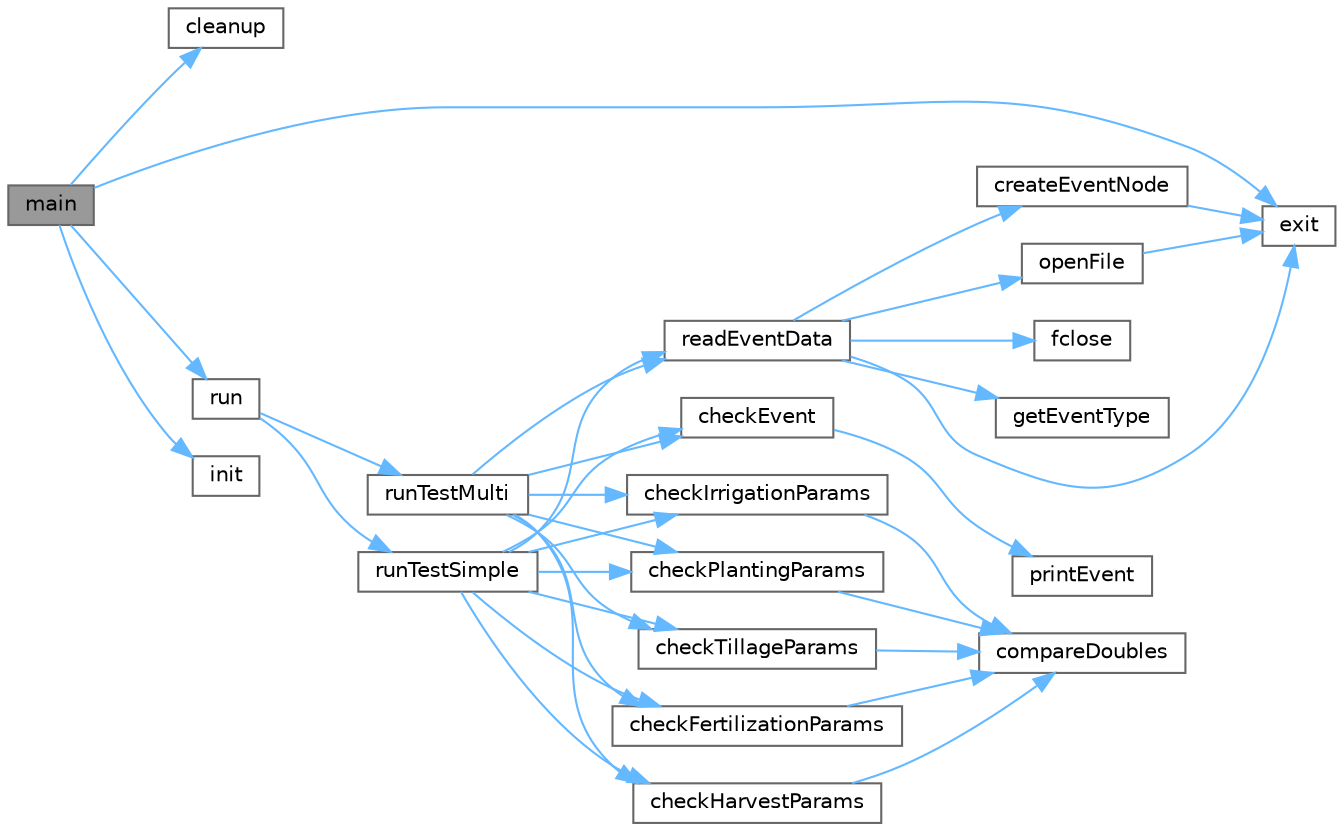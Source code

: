digraph "main"
{
 // LATEX_PDF_SIZE
  bgcolor="transparent";
  edge [fontname=Helvetica,fontsize=10,labelfontname=Helvetica,labelfontsize=10];
  node [fontname=Helvetica,fontsize=10,shape=box,height=0.2,width=0.4];
  rankdir="LR";
  Node1 [id="Node000001",label="main",height=0.2,width=0.4,color="gray40", fillcolor="grey60", style="filled", fontcolor="black",tooltip=" "];
  Node1 -> Node2 [id="edge34_Node000001_Node000002",color="steelblue1",style="solid",tooltip=" "];
  Node2 [id="Node000002",label="cleanup",height=0.2,width=0.4,color="grey40", fillcolor="white", style="filled",URL="$dd/dde/test_event_infra_8c.html#a4b66d5e31b5dc18b314c8a68163263bd",tooltip=" "];
  Node1 -> Node3 [id="edge35_Node000001_Node000003",color="steelblue1",style="solid",tooltip=" "];
  Node3 [id="Node000003",label="exit",height=0.2,width=0.4,color="grey40", fillcolor="white", style="filled",URL="$da/d39/exit_handler_8c.html#a7b17e5913b7dff48eec9ba3976ccfd3c",tooltip=" "];
  Node1 -> Node4 [id="edge36_Node000001_Node000004",color="steelblue1",style="solid",tooltip=" "];
  Node4 [id="Node000004",label="init",height=0.2,width=0.4,color="grey40", fillcolor="white", style="filled",URL="$dd/dde/test_event_infra_8c.html#a05848de25ac2dbec233935058a1d24b4",tooltip=" "];
  Node1 -> Node5 [id="edge37_Node000001_Node000005",color="steelblue1",style="solid",tooltip=" "];
  Node5 [id="Node000005",label="run",height=0.2,width=0.4,color="grey40", fillcolor="white", style="filled",URL="$dd/dde/test_event_infra_8c.html#a58e8be2db2660128e4e6456a9c981fb5",tooltip=" "];
  Node5 -> Node6 [id="edge38_Node000005_Node000006",color="steelblue1",style="solid",tooltip=" "];
  Node6 [id="Node000006",label="runTestMulti",height=0.2,width=0.4,color="grey40", fillcolor="white", style="filled",URL="$dd/dde/test_event_infra_8c.html#ae5ef636e66fb0b9d103c2a12d7aaba05",tooltip=" "];
  Node6 -> Node7 [id="edge39_Node000006_Node000007",color="steelblue1",style="solid",tooltip=" "];
  Node7 [id="Node000007",label="checkEvent",height=0.2,width=0.4,color="grey40", fillcolor="white", style="filled",URL="$dd/dde/test_event_infra_8c.html#a73799a2f875b6d6f871aefdda0f23d74",tooltip=" "];
  Node7 -> Node8 [id="edge40_Node000007_Node000008",color="steelblue1",style="solid",tooltip=" "];
  Node8 [id="Node000008",label="printEvent",height=0.2,width=0.4,color="grey40", fillcolor="white", style="filled",URL="$de/deb/events_8c.html#aeda31871c170fe492587b17f70382344",tooltip=" "];
  Node6 -> Node9 [id="edge41_Node000006_Node000009",color="steelblue1",style="solid",tooltip=" "];
  Node9 [id="Node000009",label="checkFertilizationParams",height=0.2,width=0.4,color="grey40", fillcolor="white", style="filled",URL="$dd/dde/test_event_infra_8c.html#a57b9c2fea24d2dee0cee499bba94f435",tooltip=" "];
  Node9 -> Node10 [id="edge42_Node000009_Node000010",color="steelblue1",style="solid",tooltip=" "];
  Node10 [id="Node000010",label="compareDoubles",height=0.2,width=0.4,color="grey40", fillcolor="white", style="filled",URL="$d5/d60/utils_8h.html#a3315704f40142ab087f23519fcea3f75",tooltip=" "];
  Node6 -> Node11 [id="edge43_Node000006_Node000011",color="steelblue1",style="solid",tooltip=" "];
  Node11 [id="Node000011",label="checkHarvestParams",height=0.2,width=0.4,color="grey40", fillcolor="white", style="filled",URL="$dd/dde/test_event_infra_8c.html#ae8976318d91dcf7ab365cf814b5febc8",tooltip=" "];
  Node11 -> Node10 [id="edge44_Node000011_Node000010",color="steelblue1",style="solid",tooltip=" "];
  Node6 -> Node12 [id="edge45_Node000006_Node000012",color="steelblue1",style="solid",tooltip=" "];
  Node12 [id="Node000012",label="checkIrrigationParams",height=0.2,width=0.4,color="grey40", fillcolor="white", style="filled",URL="$dd/dde/test_event_infra_8c.html#a558df7395a461c9093cc11a03b1a1279",tooltip=" "];
  Node12 -> Node10 [id="edge46_Node000012_Node000010",color="steelblue1",style="solid",tooltip=" "];
  Node6 -> Node13 [id="edge47_Node000006_Node000013",color="steelblue1",style="solid",tooltip=" "];
  Node13 [id="Node000013",label="checkPlantingParams",height=0.2,width=0.4,color="grey40", fillcolor="white", style="filled",URL="$dd/dde/test_event_infra_8c.html#ad4338a12f42d18dcde569903e0c8ec7f",tooltip=" "];
  Node13 -> Node10 [id="edge48_Node000013_Node000010",color="steelblue1",style="solid",tooltip=" "];
  Node6 -> Node14 [id="edge49_Node000006_Node000014",color="steelblue1",style="solid",tooltip=" "];
  Node14 [id="Node000014",label="checkTillageParams",height=0.2,width=0.4,color="grey40", fillcolor="white", style="filled",URL="$dd/dde/test_event_infra_8c.html#a5bf0ee0f6c8e291d5e54d5523ff3aab7",tooltip=" "];
  Node14 -> Node10 [id="edge50_Node000014_Node000010",color="steelblue1",style="solid",tooltip=" "];
  Node6 -> Node15 [id="edge51_Node000006_Node000015",color="steelblue1",style="solid",tooltip=" "];
  Node15 [id="Node000015",label="readEventData",height=0.2,width=0.4,color="grey40", fillcolor="white", style="filled",URL="$de/deb/events_8c.html#a23276d1145e6335ce7579bbbd6c27404",tooltip=" "];
  Node15 -> Node16 [id="edge52_Node000015_Node000016",color="steelblue1",style="solid",tooltip=" "];
  Node16 [id="Node000016",label="createEventNode",height=0.2,width=0.4,color="grey40", fillcolor="white", style="filled",URL="$de/deb/events_8c.html#a3145169f83f9dc878adef2f12da419af",tooltip=" "];
  Node16 -> Node3 [id="edge53_Node000016_Node000003",color="steelblue1",style="solid",tooltip=" "];
  Node15 -> Node3 [id="edge54_Node000015_Node000003",color="steelblue1",style="solid",tooltip=" "];
  Node15 -> Node17 [id="edge55_Node000015_Node000017",color="steelblue1",style="solid",tooltip=" "];
  Node17 [id="Node000017",label="fclose",height=0.2,width=0.4,color="grey40", fillcolor="white", style="filled",URL="$de/d55/preprocess_2climsteps_8m.html#a09890cf585bffdc75d5810e054f62779",tooltip=" "];
  Node15 -> Node18 [id="edge56_Node000015_Node000018",color="steelblue1",style="solid",tooltip=" "];
  Node18 [id="Node000018",label="getEventType",height=0.2,width=0.4,color="grey40", fillcolor="white", style="filled",URL="$de/deb/events_8c.html#a4314c765f6bbd615a94286919f475f41",tooltip=" "];
  Node15 -> Node19 [id="edge57_Node000015_Node000019",color="steelblue1",style="solid",tooltip=" "];
  Node19 [id="Node000019",label="openFile",height=0.2,width=0.4,color="grey40", fillcolor="white", style="filled",URL="$d9/d0c/bintotxt_8c.html#a043eed78149456a0cf4a77a71a6e340b",tooltip=" "];
  Node19 -> Node3 [id="edge58_Node000019_Node000003",color="steelblue1",style="solid",tooltip=" "];
  Node5 -> Node20 [id="edge59_Node000005_Node000020",color="steelblue1",style="solid",tooltip=" "];
  Node20 [id="Node000020",label="runTestSimple",height=0.2,width=0.4,color="grey40", fillcolor="white", style="filled",URL="$dd/dde/test_event_infra_8c.html#a7a61b1a4a00098f556b1d3f5a2505d99",tooltip=" "];
  Node20 -> Node7 [id="edge60_Node000020_Node000007",color="steelblue1",style="solid",tooltip=" "];
  Node20 -> Node9 [id="edge61_Node000020_Node000009",color="steelblue1",style="solid",tooltip=" "];
  Node20 -> Node11 [id="edge62_Node000020_Node000011",color="steelblue1",style="solid",tooltip=" "];
  Node20 -> Node12 [id="edge63_Node000020_Node000012",color="steelblue1",style="solid",tooltip=" "];
  Node20 -> Node13 [id="edge64_Node000020_Node000013",color="steelblue1",style="solid",tooltip=" "];
  Node20 -> Node14 [id="edge65_Node000020_Node000014",color="steelblue1",style="solid",tooltip=" "];
  Node20 -> Node15 [id="edge66_Node000020_Node000015",color="steelblue1",style="solid",tooltip=" "];
}
